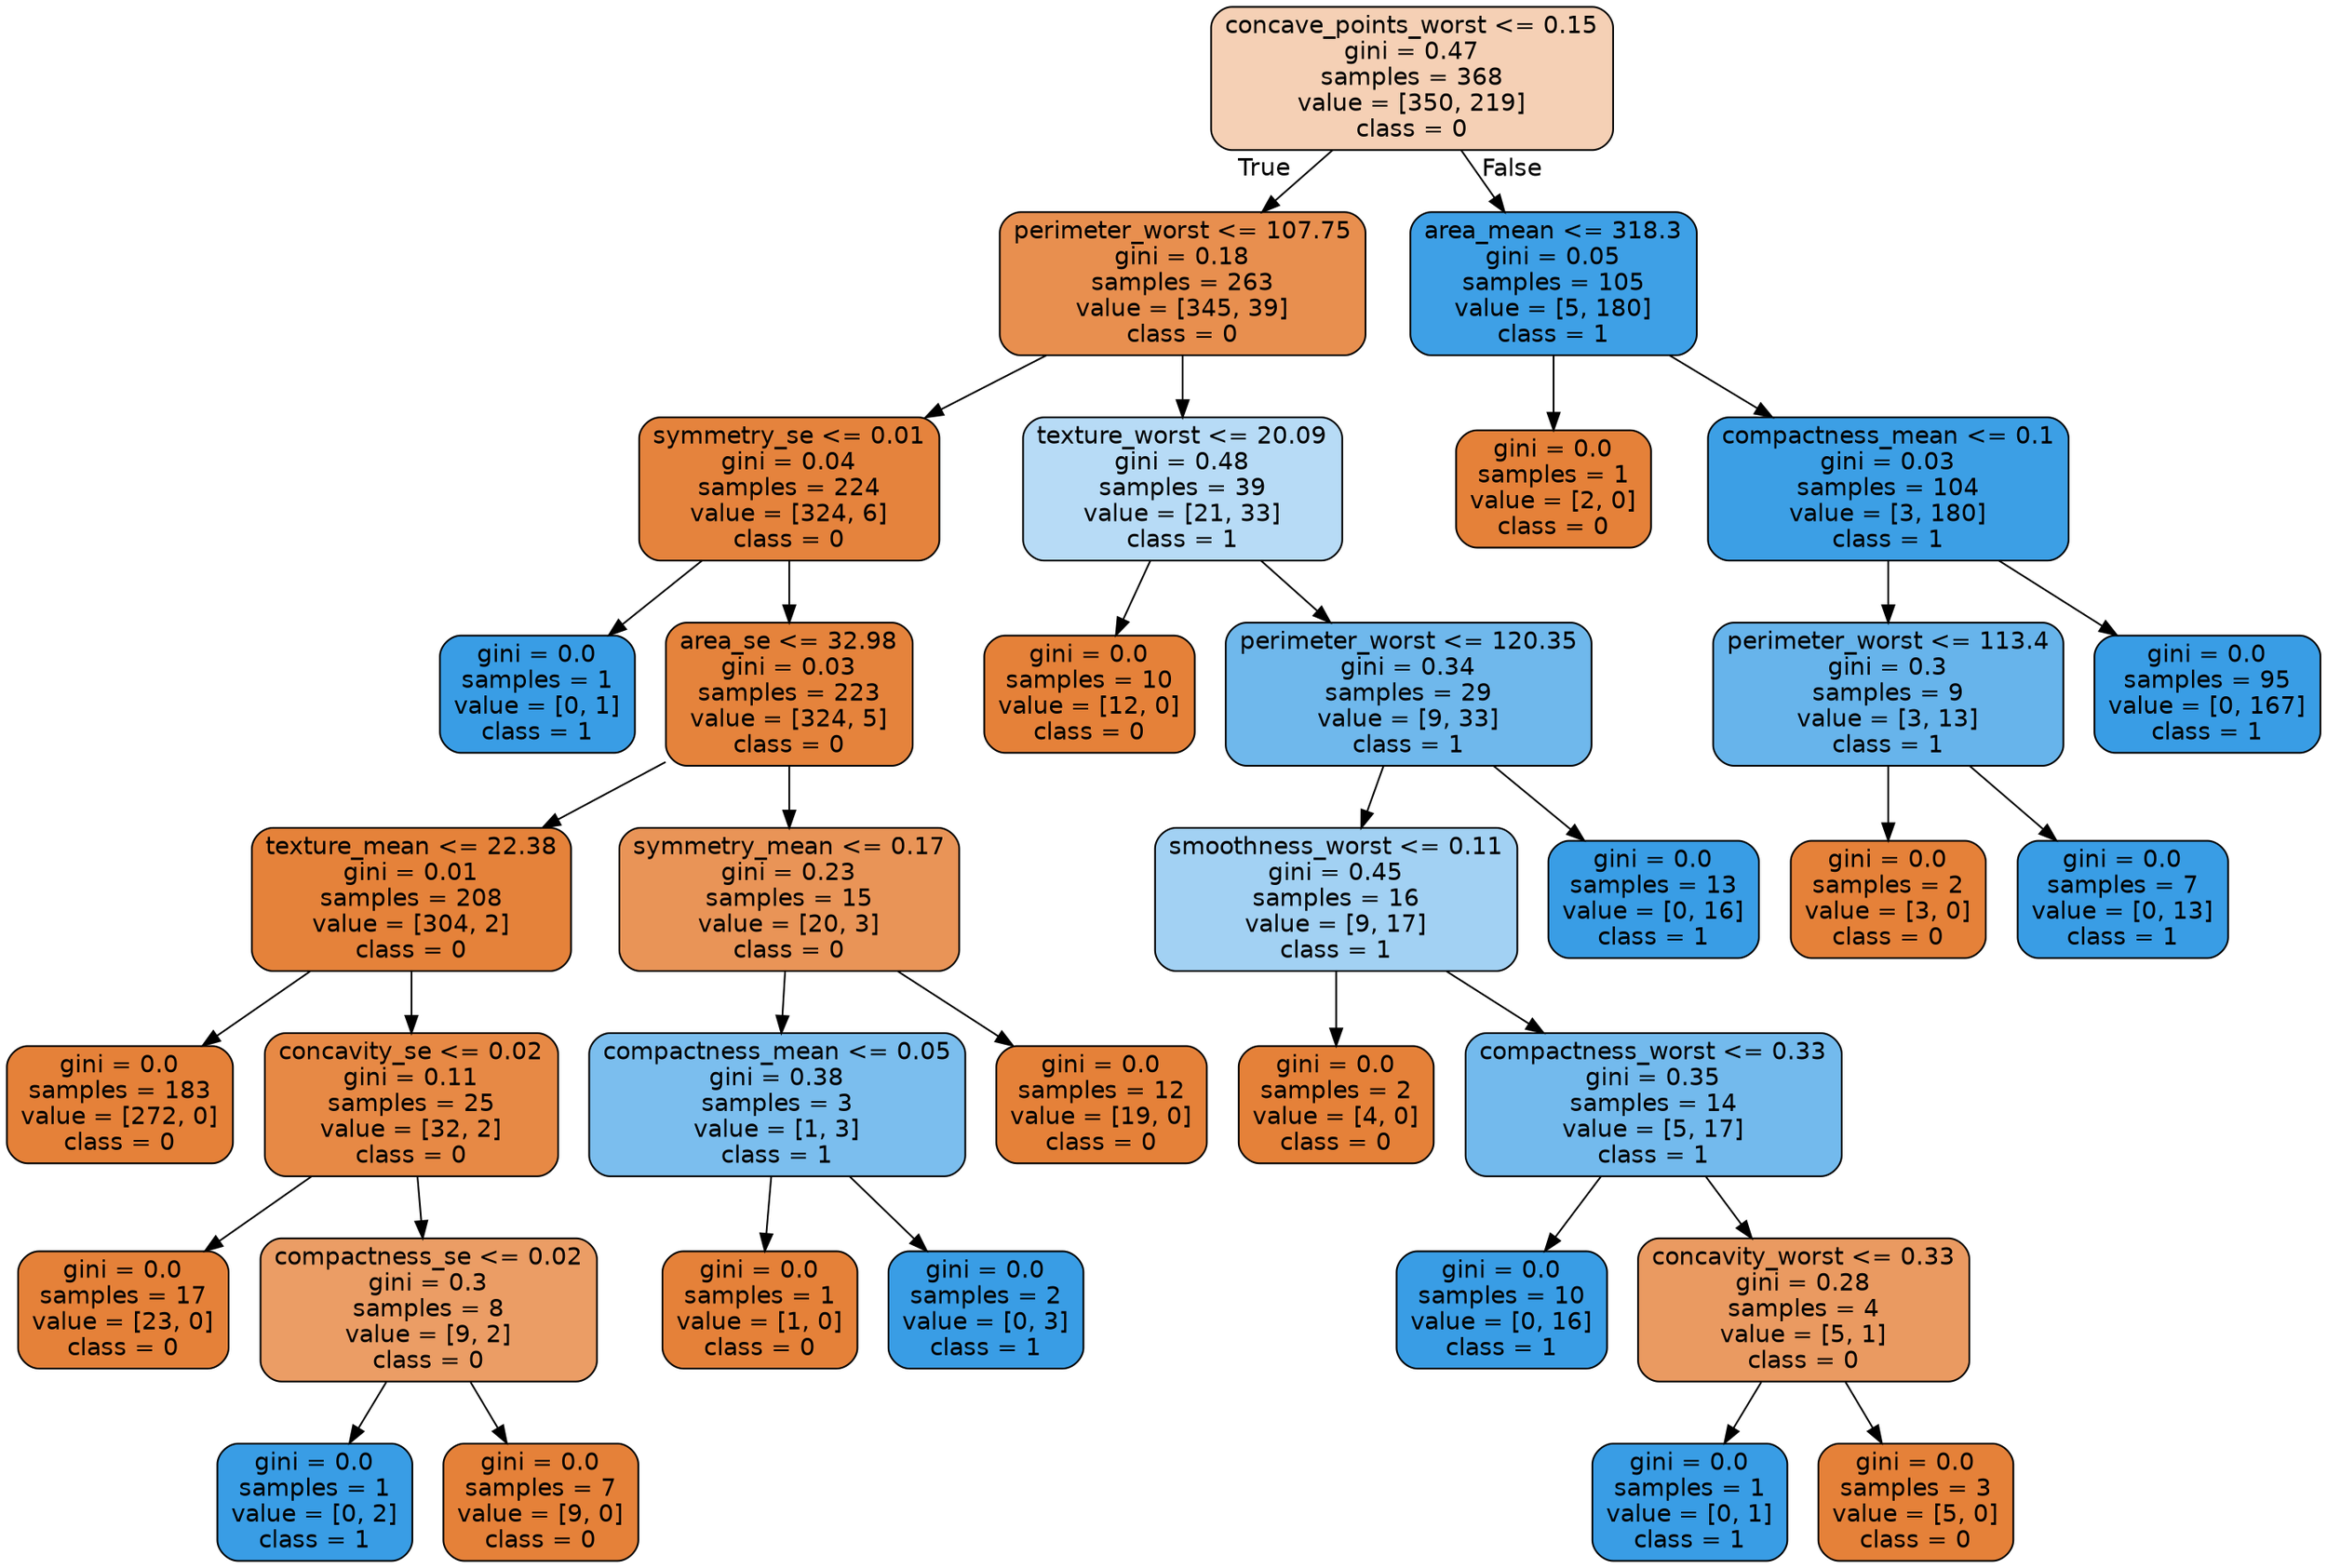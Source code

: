 digraph Tree {
node [shape=box, style="filled, rounded", color="black", fontname="helvetica"] ;
edge [fontname="helvetica"] ;
0 [label="concave_points_worst <= 0.15\ngini = 0.47\nsamples = 368\nvalue = [350, 219]\nclass = 0", fillcolor="#f5d0b5"] ;
1 [label="perimeter_worst <= 107.75\ngini = 0.18\nsamples = 263\nvalue = [345, 39]\nclass = 0", fillcolor="#e88f4f"] ;
0 -> 1 [labeldistance=2.5, labelangle=45, headlabel="True"] ;
2 [label="symmetry_se <= 0.01\ngini = 0.04\nsamples = 224\nvalue = [324, 6]\nclass = 0", fillcolor="#e5833d"] ;
1 -> 2 ;
3 [label="gini = 0.0\nsamples = 1\nvalue = [0, 1]\nclass = 1", fillcolor="#399de5"] ;
2 -> 3 ;
4 [label="area_se <= 32.98\ngini = 0.03\nsamples = 223\nvalue = [324, 5]\nclass = 0", fillcolor="#e5833c"] ;
2 -> 4 ;
5 [label="texture_mean <= 22.38\ngini = 0.01\nsamples = 208\nvalue = [304, 2]\nclass = 0", fillcolor="#e5823a"] ;
4 -> 5 ;
6 [label="gini = 0.0\nsamples = 183\nvalue = [272, 0]\nclass = 0", fillcolor="#e58139"] ;
5 -> 6 ;
7 [label="concavity_se <= 0.02\ngini = 0.11\nsamples = 25\nvalue = [32, 2]\nclass = 0", fillcolor="#e78945"] ;
5 -> 7 ;
8 [label="gini = 0.0\nsamples = 17\nvalue = [23, 0]\nclass = 0", fillcolor="#e58139"] ;
7 -> 8 ;
9 [label="compactness_se <= 0.02\ngini = 0.3\nsamples = 8\nvalue = [9, 2]\nclass = 0", fillcolor="#eb9d65"] ;
7 -> 9 ;
10 [label="gini = 0.0\nsamples = 1\nvalue = [0, 2]\nclass = 1", fillcolor="#399de5"] ;
9 -> 10 ;
11 [label="gini = 0.0\nsamples = 7\nvalue = [9, 0]\nclass = 0", fillcolor="#e58139"] ;
9 -> 11 ;
12 [label="symmetry_mean <= 0.17\ngini = 0.23\nsamples = 15\nvalue = [20, 3]\nclass = 0", fillcolor="#e99457"] ;
4 -> 12 ;
13 [label="compactness_mean <= 0.05\ngini = 0.38\nsamples = 3\nvalue = [1, 3]\nclass = 1", fillcolor="#7bbeee"] ;
12 -> 13 ;
14 [label="gini = 0.0\nsamples = 1\nvalue = [1, 0]\nclass = 0", fillcolor="#e58139"] ;
13 -> 14 ;
15 [label="gini = 0.0\nsamples = 2\nvalue = [0, 3]\nclass = 1", fillcolor="#399de5"] ;
13 -> 15 ;
16 [label="gini = 0.0\nsamples = 12\nvalue = [19, 0]\nclass = 0", fillcolor="#e58139"] ;
12 -> 16 ;
17 [label="texture_worst <= 20.09\ngini = 0.48\nsamples = 39\nvalue = [21, 33]\nclass = 1", fillcolor="#b7dbf6"] ;
1 -> 17 ;
18 [label="gini = 0.0\nsamples = 10\nvalue = [12, 0]\nclass = 0", fillcolor="#e58139"] ;
17 -> 18 ;
19 [label="perimeter_worst <= 120.35\ngini = 0.34\nsamples = 29\nvalue = [9, 33]\nclass = 1", fillcolor="#6fb8ec"] ;
17 -> 19 ;
20 [label="smoothness_worst <= 0.11\ngini = 0.45\nsamples = 16\nvalue = [9, 17]\nclass = 1", fillcolor="#a2d1f3"] ;
19 -> 20 ;
21 [label="gini = 0.0\nsamples = 2\nvalue = [4, 0]\nclass = 0", fillcolor="#e58139"] ;
20 -> 21 ;
22 [label="compactness_worst <= 0.33\ngini = 0.35\nsamples = 14\nvalue = [5, 17]\nclass = 1", fillcolor="#73baed"] ;
20 -> 22 ;
23 [label="gini = 0.0\nsamples = 10\nvalue = [0, 16]\nclass = 1", fillcolor="#399de5"] ;
22 -> 23 ;
24 [label="concavity_worst <= 0.33\ngini = 0.28\nsamples = 4\nvalue = [5, 1]\nclass = 0", fillcolor="#ea9a61"] ;
22 -> 24 ;
25 [label="gini = 0.0\nsamples = 1\nvalue = [0, 1]\nclass = 1", fillcolor="#399de5"] ;
24 -> 25 ;
26 [label="gini = 0.0\nsamples = 3\nvalue = [5, 0]\nclass = 0", fillcolor="#e58139"] ;
24 -> 26 ;
27 [label="gini = 0.0\nsamples = 13\nvalue = [0, 16]\nclass = 1", fillcolor="#399de5"] ;
19 -> 27 ;
28 [label="area_mean <= 318.3\ngini = 0.05\nsamples = 105\nvalue = [5, 180]\nclass = 1", fillcolor="#3ea0e6"] ;
0 -> 28 [labeldistance=2.5, labelangle=-45, headlabel="False"] ;
29 [label="gini = 0.0\nsamples = 1\nvalue = [2, 0]\nclass = 0", fillcolor="#e58139"] ;
28 -> 29 ;
30 [label="compactness_mean <= 0.1\ngini = 0.03\nsamples = 104\nvalue = [3, 180]\nclass = 1", fillcolor="#3c9fe5"] ;
28 -> 30 ;
31 [label="perimeter_worst <= 113.4\ngini = 0.3\nsamples = 9\nvalue = [3, 13]\nclass = 1", fillcolor="#67b4eb"] ;
30 -> 31 ;
32 [label="gini = 0.0\nsamples = 2\nvalue = [3, 0]\nclass = 0", fillcolor="#e58139"] ;
31 -> 32 ;
33 [label="gini = 0.0\nsamples = 7\nvalue = [0, 13]\nclass = 1", fillcolor="#399de5"] ;
31 -> 33 ;
34 [label="gini = 0.0\nsamples = 95\nvalue = [0, 167]\nclass = 1", fillcolor="#399de5"] ;
30 -> 34 ;
}